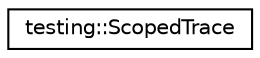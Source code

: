 digraph "Graphical Class Hierarchy"
{
 // INTERACTIVE_SVG=YES
 // LATEX_PDF_SIZE
  edge [fontname="Helvetica",fontsize="10",labelfontname="Helvetica",labelfontsize="10"];
  node [fontname="Helvetica",fontsize="10",shape=record];
  rankdir="LR";
  Node0 [label="testing::ScopedTrace",height=0.2,width=0.4,color="black", fillcolor="white", style="filled",URL="$d6/d11/classtesting_1_1_scoped_trace.html",tooltip=" "];
}

